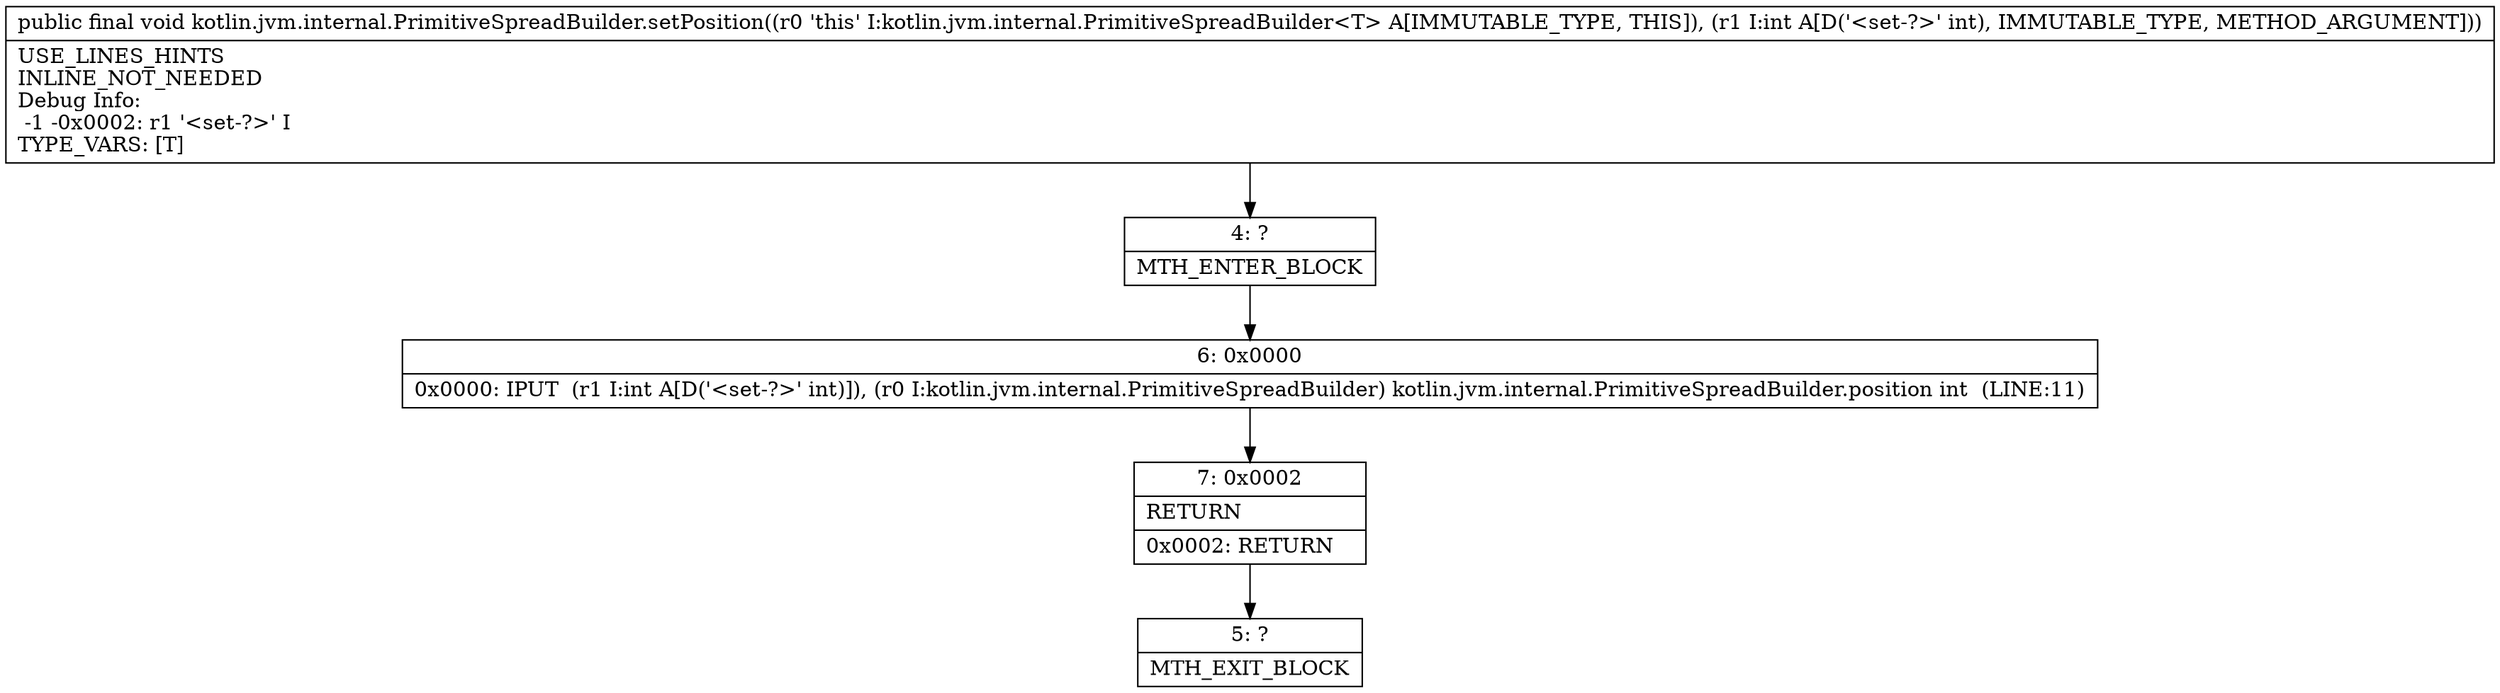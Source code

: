 digraph "CFG forkotlin.jvm.internal.PrimitiveSpreadBuilder.setPosition(I)V" {
Node_4 [shape=record,label="{4\:\ ?|MTH_ENTER_BLOCK\l}"];
Node_6 [shape=record,label="{6\:\ 0x0000|0x0000: IPUT  (r1 I:int A[D('\<set\-?\>' int)]), (r0 I:kotlin.jvm.internal.PrimitiveSpreadBuilder) kotlin.jvm.internal.PrimitiveSpreadBuilder.position int  (LINE:11)\l}"];
Node_7 [shape=record,label="{7\:\ 0x0002|RETURN\l|0x0002: RETURN   \l}"];
Node_5 [shape=record,label="{5\:\ ?|MTH_EXIT_BLOCK\l}"];
MethodNode[shape=record,label="{public final void kotlin.jvm.internal.PrimitiveSpreadBuilder.setPosition((r0 'this' I:kotlin.jvm.internal.PrimitiveSpreadBuilder\<T\> A[IMMUTABLE_TYPE, THIS]), (r1 I:int A[D('\<set\-?\>' int), IMMUTABLE_TYPE, METHOD_ARGUMENT]))  | USE_LINES_HINTS\lINLINE_NOT_NEEDED\lDebug Info:\l  \-1 \-0x0002: r1 '\<set\-?\>' I\lTYPE_VARS: [T]\l}"];
MethodNode -> Node_4;Node_4 -> Node_6;
Node_6 -> Node_7;
Node_7 -> Node_5;
}

